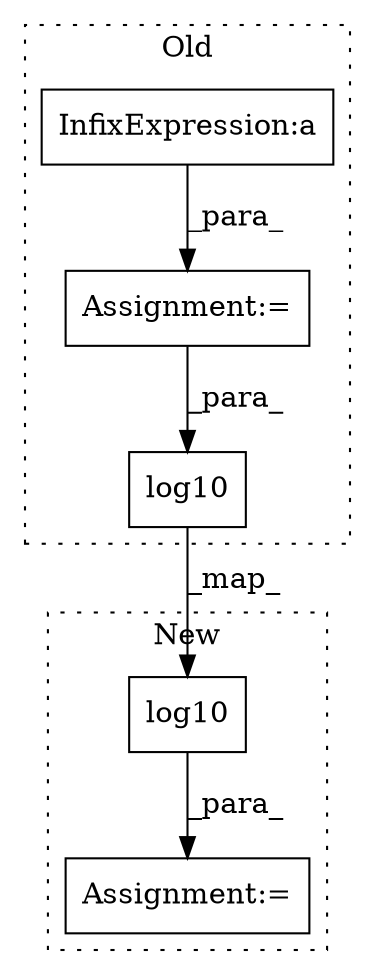 digraph G {
subgraph cluster0 {
1 [label="log10" a="32" s="11285,11302" l="6,1" shape="box"];
4 [label="InfixExpression:a" a="27" s="11236" l="3" shape="box"];
5 [label="Assignment:=" a="7" s="11164" l="1" shape="box"];
label = "Old";
style="dotted";
}
subgraph cluster1 {
2 [label="log10" a="32" s="11085,11102" l="6,1" shape="box"];
3 [label="Assignment:=" a="7" s="11078" l="1" shape="box"];
label = "New";
style="dotted";
}
1 -> 2 [label="_map_"];
2 -> 3 [label="_para_"];
4 -> 5 [label="_para_"];
5 -> 1 [label="_para_"];
}